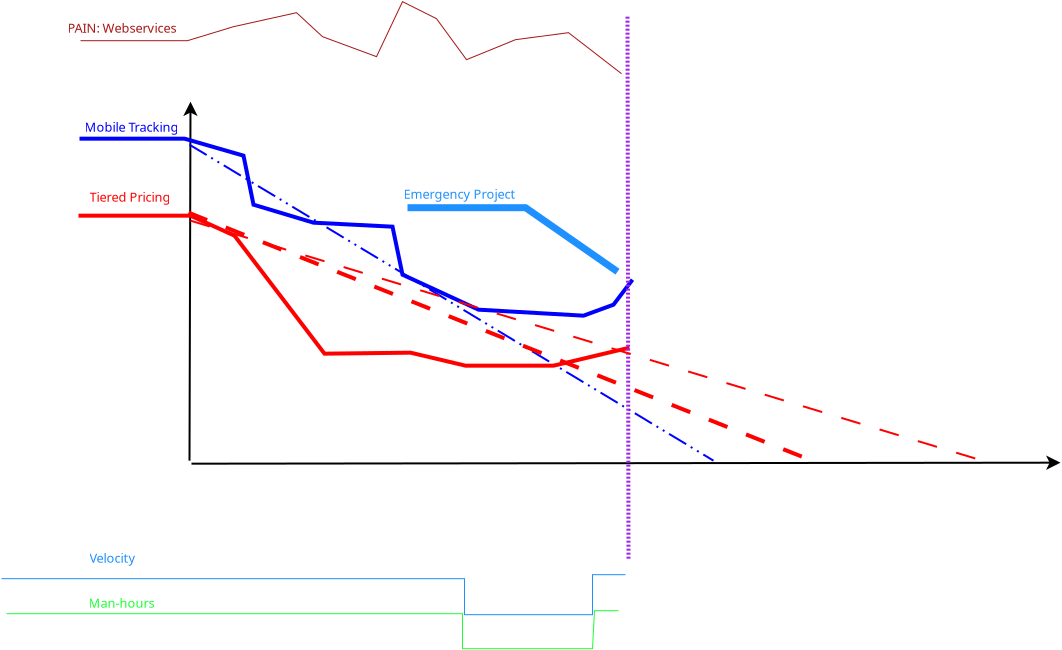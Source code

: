 <?xml version="1.0" encoding="UTF-8"?>
<dia:diagram xmlns:dia="http://www.lysator.liu.se/~alla/dia/">
  <dia:layer name="Background" visible="true" active="true">
    <dia:object type="Standard - Line" version="0" id="O0">
      <dia:attribute name="obj_pos">
        <dia:point val="6.5,23.3"/>
      </dia:attribute>
      <dia:attribute name="obj_bb">
        <dia:rectangle val="6.186,5.238;6.91,23.35"/>
      </dia:attribute>
      <dia:attribute name="conn_endpoints">
        <dia:point val="6.5,23.3"/>
        <dia:point val="6.55,5.35"/>
      </dia:attribute>
      <dia:attribute name="numcp">
        <dia:int val="1"/>
      </dia:attribute>
      <dia:attribute name="end_arrow">
        <dia:enum val="22"/>
      </dia:attribute>
      <dia:attribute name="end_arrow_length">
        <dia:real val="0.5"/>
      </dia:attribute>
      <dia:attribute name="end_arrow_width">
        <dia:real val="0.5"/>
      </dia:attribute>
    </dia:object>
    <dia:object type="Standard - Line" version="0" id="O1">
      <dia:attribute name="obj_pos">
        <dia:point val="6.6,23.45"/>
      </dia:attribute>
      <dia:attribute name="obj_bb">
        <dia:rectangle val="6.55,23.039;50.162,23.762"/>
      </dia:attribute>
      <dia:attribute name="conn_endpoints">
        <dia:point val="6.6,23.45"/>
        <dia:point val="50.05,23.4"/>
      </dia:attribute>
      <dia:attribute name="numcp">
        <dia:int val="1"/>
      </dia:attribute>
      <dia:attribute name="end_arrow">
        <dia:enum val="22"/>
      </dia:attribute>
      <dia:attribute name="end_arrow_length">
        <dia:real val="0.5"/>
      </dia:attribute>
      <dia:attribute name="end_arrow_width">
        <dia:real val="0.5"/>
      </dia:attribute>
    </dia:object>
    <dia:object type="Standard - PolyLine" version="0" id="O2">
      <dia:attribute name="obj_pos">
        <dia:point val="1,7.2"/>
      </dia:attribute>
      <dia:attribute name="obj_bb">
        <dia:rectangle val="0.9,7.1;28.79,16.151"/>
      </dia:attribute>
      <dia:attribute name="poly_points">
        <dia:point val="1,7.2"/>
        <dia:point val="6.25,7.2"/>
        <dia:point val="9.2,8.05"/>
        <dia:point val="9.7,10.5"/>
        <dia:point val="12.7,11.4"/>
        <dia:point val="16.65,11.6"/>
        <dia:point val="17.15,14"/>
        <dia:point val="20.95,15.75"/>
        <dia:point val="26.2,16.05"/>
        <dia:point val="27.7,15.5"/>
        <dia:point val="28.65,14.25"/>
      </dia:attribute>
      <dia:attribute name="line_color">
        <dia:color val="#0000ff"/>
      </dia:attribute>
      <dia:attribute name="line_width">
        <dia:real val="0.2"/>
      </dia:attribute>
    </dia:object>
    <dia:object type="Standard - Line" version="0" id="O3">
      <dia:attribute name="obj_pos">
        <dia:point val="6.5,7.5"/>
      </dia:attribute>
      <dia:attribute name="obj_bb">
        <dia:rectangle val="6.431,7.431;32.769,23.369"/>
      </dia:attribute>
      <dia:attribute name="conn_endpoints">
        <dia:point val="6.5,7.5"/>
        <dia:point val="32.7,23.3"/>
      </dia:attribute>
      <dia:attribute name="numcp">
        <dia:int val="1"/>
      </dia:attribute>
      <dia:attribute name="line_color">
        <dia:color val="#0000ff"/>
      </dia:attribute>
      <dia:attribute name="line_width">
        <dia:real val="0.1"/>
      </dia:attribute>
      <dia:attribute name="line_style">
        <dia:enum val="3"/>
      </dia:attribute>
    </dia:object>
    <dia:object type="Standard - Text" version="1" id="O4">
      <dia:attribute name="obj_pos">
        <dia:point val="1.25,6.85"/>
      </dia:attribute>
      <dia:attribute name="obj_bb">
        <dia:rectangle val="1.25,6.255;6.218,7.003"/>
      </dia:attribute>
      <dia:attribute name="text">
        <dia:composite type="text">
          <dia:attribute name="string">
            <dia:string>#Mobile Tracking#</dia:string>
          </dia:attribute>
          <dia:attribute name="font">
            <dia:font family="sans" style="0" name="Helvetica"/>
          </dia:attribute>
          <dia:attribute name="height">
            <dia:real val="0.8"/>
          </dia:attribute>
          <dia:attribute name="pos">
            <dia:point val="1.25,6.85"/>
          </dia:attribute>
          <dia:attribute name="color">
            <dia:color val="#0000ff"/>
          </dia:attribute>
          <dia:attribute name="alignment">
            <dia:enum val="0"/>
          </dia:attribute>
        </dia:composite>
      </dia:attribute>
      <dia:attribute name="valign">
        <dia:enum val="3"/>
      </dia:attribute>
    </dia:object>
    <dia:object type="Standard - Text" version="1" id="O5">
      <dia:attribute name="obj_pos">
        <dia:point val="1.5,10.35"/>
      </dia:attribute>
      <dia:attribute name="obj_bb">
        <dia:rectangle val="1.5,9.755;5.853,10.502"/>
      </dia:attribute>
      <dia:attribute name="text">
        <dia:composite type="text">
          <dia:attribute name="string">
            <dia:string>#Tiered Pricing#</dia:string>
          </dia:attribute>
          <dia:attribute name="font">
            <dia:font family="sans" style="0" name="Helvetica"/>
          </dia:attribute>
          <dia:attribute name="height">
            <dia:real val="0.8"/>
          </dia:attribute>
          <dia:attribute name="pos">
            <dia:point val="1.5,10.35"/>
          </dia:attribute>
          <dia:attribute name="color">
            <dia:color val="#ff0000"/>
          </dia:attribute>
          <dia:attribute name="alignment">
            <dia:enum val="0"/>
          </dia:attribute>
        </dia:composite>
      </dia:attribute>
      <dia:attribute name="valign">
        <dia:enum val="3"/>
      </dia:attribute>
    </dia:object>
    <dia:object type="Standard - Line" version="0" id="O6">
      <dia:attribute name="obj_pos">
        <dia:point val="6.45,10.9"/>
      </dia:attribute>
      <dia:attribute name="obj_bb">
        <dia:rectangle val="6.32,10.77;37.63,23.38"/>
      </dia:attribute>
      <dia:attribute name="conn_endpoints">
        <dia:point val="6.45,10.9"/>
        <dia:point val="37.5,23.25"/>
      </dia:attribute>
      <dia:attribute name="numcp">
        <dia:int val="1"/>
      </dia:attribute>
      <dia:attribute name="line_color">
        <dia:color val="#ff0000"/>
      </dia:attribute>
      <dia:attribute name="line_width">
        <dia:real val="0.2"/>
      </dia:attribute>
      <dia:attribute name="line_style">
        <dia:enum val="1"/>
      </dia:attribute>
    </dia:object>
    <dia:object type="Standard - PolyLine" version="0" id="O7">
      <dia:attribute name="obj_pos">
        <dia:point val="0.95,11.05"/>
      </dia:attribute>
      <dia:attribute name="obj_bb">
        <dia:rectangle val="0.85,10.95;28.62,18.65"/>
      </dia:attribute>
      <dia:attribute name="poly_points">
        <dia:point val="0.95,11.05"/>
        <dia:point val="6.55,11.05"/>
        <dia:point val="8.75,12.05"/>
        <dia:point val="13.25,17.95"/>
        <dia:point val="17.55,17.9"/>
        <dia:point val="20.3,18.55"/>
        <dia:point val="24.7,18.55"/>
        <dia:point val="28.5,17.65"/>
      </dia:attribute>
      <dia:attribute name="line_color">
        <dia:color val="#ff0000"/>
      </dia:attribute>
      <dia:attribute name="line_width">
        <dia:real val="0.2"/>
      </dia:attribute>
    </dia:object>
    <dia:object type="Standard - Line" version="0" id="O8">
      <dia:attribute name="obj_pos">
        <dia:point val="28.45,28.2"/>
      </dia:attribute>
      <dia:attribute name="obj_bb">
        <dia:rectangle val="28.3,1.0;28.55,28.3"/>
      </dia:attribute>
      <dia:attribute name="conn_endpoints">
        <dia:point val="28.45,28.2"/>
        <dia:point val="28.4,1.1"/>
      </dia:attribute>
      <dia:attribute name="numcp">
        <dia:int val="1"/>
      </dia:attribute>
      <dia:attribute name="line_color">
        <dia:color val="#a020f0"/>
      </dia:attribute>
      <dia:attribute name="line_width">
        <dia:real val="0.2"/>
      </dia:attribute>
      <dia:attribute name="line_style">
        <dia:enum val="4"/>
      </dia:attribute>
    </dia:object>
    <dia:object type="Standard - Line" version="0" id="O9">
      <dia:attribute name="obj_pos">
        <dia:point val="6.55,11.3"/>
      </dia:attribute>
      <dia:attribute name="obj_bb">
        <dia:rectangle val="6.488,11.238;46.212,23.362"/>
      </dia:attribute>
      <dia:attribute name="conn_endpoints">
        <dia:point val="6.55,11.3"/>
        <dia:point val="46.15,23.3"/>
      </dia:attribute>
      <dia:attribute name="numcp">
        <dia:int val="1"/>
      </dia:attribute>
      <dia:attribute name="line_color">
        <dia:color val="#ff0000"/>
      </dia:attribute>
      <dia:attribute name="line_style">
        <dia:enum val="1"/>
      </dia:attribute>
    </dia:object>
    <dia:object type="Standard - PolyLine" version="0" id="O10">
      <dia:attribute name="obj_pos">
        <dia:point val="1.05,2.3"/>
      </dia:attribute>
      <dia:attribute name="obj_bb">
        <dia:rectangle val="1.025,0.316;28.135,3.985"/>
      </dia:attribute>
      <dia:attribute name="poly_points">
        <dia:point val="1.05,2.3"/>
        <dia:point val="6.4,2.3"/>
        <dia:point val="8.7,1.6"/>
        <dia:point val="11.85,0.9"/>
        <dia:point val="13.15,2.1"/>
        <dia:point val="15.85,3.1"/>
        <dia:point val="17.15,0.35"/>
        <dia:point val="18.85,1.2"/>
        <dia:point val="20.35,3.25"/>
        <dia:point val="22.8,2.25"/>
        <dia:point val="25.45,1.9"/>
        <dia:point val="28.1,3.95"/>
      </dia:attribute>
      <dia:attribute name="line_color">
        <dia:color val="#a61616"/>
      </dia:attribute>
      <dia:attribute name="line_width">
        <dia:real val="0.05"/>
      </dia:attribute>
    </dia:object>
    <dia:object type="Standard - Text" version="1" id="O11">
      <dia:attribute name="obj_pos">
        <dia:point val="0.4,1.9"/>
      </dia:attribute>
      <dia:attribute name="obj_bb">
        <dia:rectangle val="0.4,1.305;6.295,2.053"/>
      </dia:attribute>
      <dia:attribute name="text">
        <dia:composite type="text">
          <dia:attribute name="string">
            <dia:string>#PAIN: Webservices#</dia:string>
          </dia:attribute>
          <dia:attribute name="font">
            <dia:font family="sans" style="0" name="Helvetica"/>
          </dia:attribute>
          <dia:attribute name="height">
            <dia:real val="0.8"/>
          </dia:attribute>
          <dia:attribute name="pos">
            <dia:point val="0.4,1.9"/>
          </dia:attribute>
          <dia:attribute name="color">
            <dia:color val="#a61616"/>
          </dia:attribute>
          <dia:attribute name="alignment">
            <dia:enum val="0"/>
          </dia:attribute>
        </dia:composite>
      </dia:attribute>
      <dia:attribute name="valign">
        <dia:enum val="3"/>
      </dia:attribute>
    </dia:object>
    <dia:object type="Standard - PolyLine" version="0" id="O12">
      <dia:attribute name="obj_pos">
        <dia:point val="17.4,10.65"/>
      </dia:attribute>
      <dia:attribute name="obj_bb">
        <dia:rectangle val="17.225,10.475;28.144,14.094"/>
      </dia:attribute>
      <dia:attribute name="poly_points">
        <dia:point val="17.4,10.65"/>
        <dia:point val="23.3,10.65"/>
        <dia:point val="27.9,13.85"/>
      </dia:attribute>
      <dia:attribute name="line_color">
        <dia:color val="#1e90ff"/>
      </dia:attribute>
      <dia:attribute name="line_width">
        <dia:real val="0.35"/>
      </dia:attribute>
    </dia:object>
    <dia:object type="Standard - Text" version="1" id="O13">
      <dia:attribute name="obj_pos">
        <dia:point val="17.2,10.2"/>
      </dia:attribute>
      <dia:attribute name="obj_bb">
        <dia:rectangle val="17.2,9.605;23.207,10.352"/>
      </dia:attribute>
      <dia:attribute name="text">
        <dia:composite type="text">
          <dia:attribute name="string">
            <dia:string>#Emergency Project#</dia:string>
          </dia:attribute>
          <dia:attribute name="font">
            <dia:font family="sans" style="0" name="Helvetica"/>
          </dia:attribute>
          <dia:attribute name="height">
            <dia:real val="0.8"/>
          </dia:attribute>
          <dia:attribute name="pos">
            <dia:point val="17.2,10.2"/>
          </dia:attribute>
          <dia:attribute name="color">
            <dia:color val="#1e90ff"/>
          </dia:attribute>
          <dia:attribute name="alignment">
            <dia:enum val="0"/>
          </dia:attribute>
        </dia:composite>
      </dia:attribute>
      <dia:attribute name="valign">
        <dia:enum val="3"/>
      </dia:attribute>
    </dia:object>
    <dia:object type="Standard - PolyLine" version="0" id="O14">
      <dia:attribute name="obj_pos">
        <dia:point val="-2.9,29.2"/>
      </dia:attribute>
      <dia:attribute name="obj_bb">
        <dia:rectangle val="-2.925,28.975;28.325,31.025"/>
      </dia:attribute>
      <dia:attribute name="poly_points">
        <dia:point val="-2.9,29.2"/>
        <dia:point val="20.25,29.2"/>
        <dia:point val="20.25,31"/>
        <dia:point val="26.65,31"/>
        <dia:point val="26.65,29"/>
        <dia:point val="28.3,29"/>
      </dia:attribute>
      <dia:attribute name="line_color">
        <dia:color val="#1e90ff"/>
      </dia:attribute>
      <dia:attribute name="line_width">
        <dia:real val="0.05"/>
      </dia:attribute>
    </dia:object>
    <dia:object type="Standard - Text" version="1" id="O15">
      <dia:attribute name="obj_pos">
        <dia:point val="1.5,28.4"/>
      </dia:attribute>
      <dia:attribute name="obj_bb">
        <dia:rectangle val="1.5,27.805;4.013,28.552"/>
      </dia:attribute>
      <dia:attribute name="text">
        <dia:composite type="text">
          <dia:attribute name="string">
            <dia:string>#Velocity#</dia:string>
          </dia:attribute>
          <dia:attribute name="font">
            <dia:font family="sans" style="0" name="Helvetica"/>
          </dia:attribute>
          <dia:attribute name="height">
            <dia:real val="0.8"/>
          </dia:attribute>
          <dia:attribute name="pos">
            <dia:point val="1.5,28.4"/>
          </dia:attribute>
          <dia:attribute name="color">
            <dia:color val="#1e90ff"/>
          </dia:attribute>
          <dia:attribute name="alignment">
            <dia:enum val="0"/>
          </dia:attribute>
        </dia:composite>
      </dia:attribute>
      <dia:attribute name="valign">
        <dia:enum val="3"/>
      </dia:attribute>
    </dia:object>
    <dia:object type="Standard - PolyLine" version="0" id="O16">
      <dia:attribute name="obj_pos">
        <dia:point val="-2.65,30.95"/>
      </dia:attribute>
      <dia:attribute name="obj_bb">
        <dia:rectangle val="-2.675,30.775;27.975,32.725"/>
      </dia:attribute>
      <dia:attribute name="poly_points">
        <dia:point val="-2.65,30.95"/>
        <dia:point val="20.15,30.95"/>
        <dia:point val="20.15,32.7"/>
        <dia:point val="26.65,32.7"/>
        <dia:point val="26.75,30.8"/>
        <dia:point val="27.95,30.8"/>
      </dia:attribute>
      <dia:attribute name="line_color">
        <dia:color val="#1eff34"/>
      </dia:attribute>
      <dia:attribute name="line_width">
        <dia:real val="0.05"/>
      </dia:attribute>
    </dia:object>
    <dia:object type="Standard - Text" version="1" id="O17">
      <dia:attribute name="obj_pos">
        <dia:point val="1.45,30.65"/>
      </dia:attribute>
      <dia:attribute name="obj_bb">
        <dia:rectangle val="1.45,30.055;4.827,30.802"/>
      </dia:attribute>
      <dia:attribute name="text">
        <dia:composite type="text">
          <dia:attribute name="string">
            <dia:string>#Man-hours#</dia:string>
          </dia:attribute>
          <dia:attribute name="font">
            <dia:font family="sans" style="0" name="Helvetica"/>
          </dia:attribute>
          <dia:attribute name="height">
            <dia:real val="0.8"/>
          </dia:attribute>
          <dia:attribute name="pos">
            <dia:point val="1.45,30.65"/>
          </dia:attribute>
          <dia:attribute name="color">
            <dia:color val="#1eff34"/>
          </dia:attribute>
          <dia:attribute name="alignment">
            <dia:enum val="0"/>
          </dia:attribute>
        </dia:composite>
      </dia:attribute>
      <dia:attribute name="valign">
        <dia:enum val="3"/>
      </dia:attribute>
    </dia:object>
  </dia:layer>
</dia:diagram>
